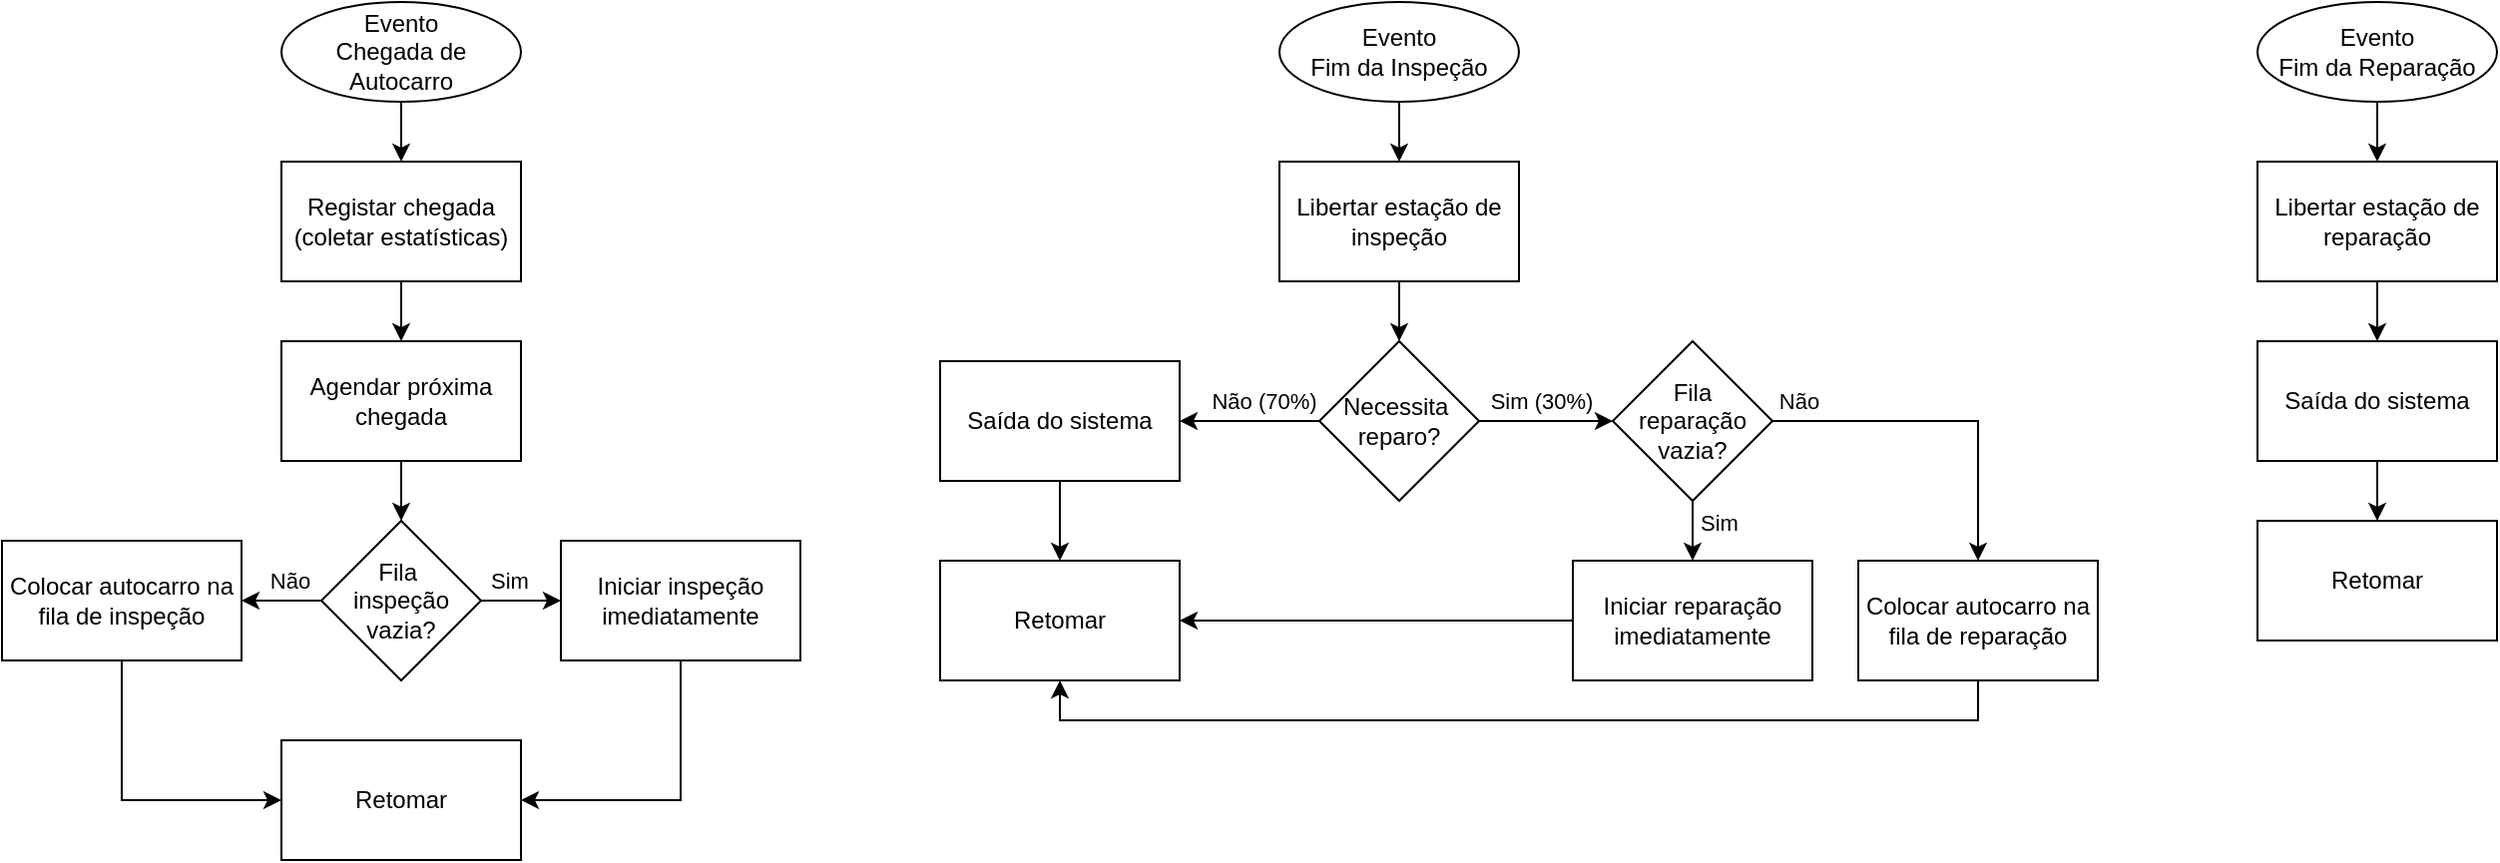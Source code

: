 <mxfile version="27.0.2">
  <diagram name="Fluxogramas" id="xQIqP9B8EkHaDndvP4lS">
    <mxGraphModel dx="2282" dy="1126" grid="1" gridSize="10" guides="1" tooltips="1" connect="1" arrows="1" fold="1" page="1" pageScale="1" pageWidth="827" pageHeight="1169" math="0" shadow="0">
      <root>
        <mxCell id="0" />
        <mxCell id="1" parent="0" />
        <mxCell id="2UPEshlx9W18VEsSvaUy-1" style="edgeStyle=orthogonalEdgeStyle;rounded=0;orthogonalLoop=1;jettySize=auto;html=1;exitX=0.5;exitY=1;exitDx=0;exitDy=0;entryX=0.5;entryY=0;entryDx=0;entryDy=0;" parent="1" source="2UPEshlx9W18VEsSvaUy-2" target="2UPEshlx9W18VEsSvaUy-4" edge="1">
          <mxGeometry relative="1" as="geometry" />
        </mxCell>
        <mxCell id="2UPEshlx9W18VEsSvaUy-2" value="Evento&lt;br&gt;Chegada de Autocarro" style="ellipse;whiteSpace=wrap;html=1;" parent="1" vertex="1">
          <mxGeometry x="-130" y="400" width="120" height="50" as="geometry" />
        </mxCell>
        <mxCell id="2UPEshlx9W18VEsSvaUy-3" style="edgeStyle=orthogonalEdgeStyle;rounded=0;orthogonalLoop=1;jettySize=auto;html=1;exitX=0.5;exitY=1;exitDx=0;exitDy=0;entryX=0.5;entryY=0;entryDx=0;entryDy=0;" parent="1" source="2UPEshlx9W18VEsSvaUy-4" target="2UPEshlx9W18VEsSvaUy-6" edge="1">
          <mxGeometry relative="1" as="geometry" />
        </mxCell>
        <mxCell id="2UPEshlx9W18VEsSvaUy-4" value="Registar chegada&lt;br&gt;(coletar estatísticas)" style="rounded=0;whiteSpace=wrap;html=1;" parent="1" vertex="1">
          <mxGeometry x="-130" y="480" width="120" height="60" as="geometry" />
        </mxCell>
        <mxCell id="2UPEshlx9W18VEsSvaUy-5" style="edgeStyle=orthogonalEdgeStyle;rounded=0;orthogonalLoop=1;jettySize=auto;html=1;exitX=0.5;exitY=1;exitDx=0;exitDy=0;entryX=0.5;entryY=0;entryDx=0;entryDy=0;" parent="1" source="2UPEshlx9W18VEsSvaUy-6" target="2UPEshlx9W18VEsSvaUy-16" edge="1">
          <mxGeometry relative="1" as="geometry" />
        </mxCell>
        <mxCell id="2UPEshlx9W18VEsSvaUy-6" value="Agendar próxima chegada" style="rounded=0;whiteSpace=wrap;html=1;" parent="1" vertex="1">
          <mxGeometry x="-130" y="570" width="120" height="60" as="geometry" />
        </mxCell>
        <mxCell id="2UPEshlx9W18VEsSvaUy-7" style="edgeStyle=orthogonalEdgeStyle;rounded=0;orthogonalLoop=1;jettySize=auto;html=1;exitX=0.5;exitY=1;exitDx=0;exitDy=0;entryX=1;entryY=0.5;entryDx=0;entryDy=0;" parent="1" source="2UPEshlx9W18VEsSvaUy-8" target="2UPEshlx9W18VEsSvaUy-11" edge="1">
          <mxGeometry relative="1" as="geometry" />
        </mxCell>
        <mxCell id="2UPEshlx9W18VEsSvaUy-8" value="Iniciar inspeção imediatamente" style="rounded=0;whiteSpace=wrap;html=1;" parent="1" vertex="1">
          <mxGeometry x="10" y="670" width="120" height="60" as="geometry" />
        </mxCell>
        <mxCell id="2UPEshlx9W18VEsSvaUy-9" style="edgeStyle=orthogonalEdgeStyle;rounded=0;orthogonalLoop=1;jettySize=auto;html=1;exitX=0.5;exitY=1;exitDx=0;exitDy=0;entryX=0;entryY=0.5;entryDx=0;entryDy=0;" parent="1" source="2UPEshlx9W18VEsSvaUy-10" target="2UPEshlx9W18VEsSvaUy-11" edge="1">
          <mxGeometry relative="1" as="geometry" />
        </mxCell>
        <mxCell id="2UPEshlx9W18VEsSvaUy-10" value="Colocar autocarro na fila de inspeção" style="rounded=0;whiteSpace=wrap;html=1;" parent="1" vertex="1">
          <mxGeometry x="-270" y="670" width="120" height="60" as="geometry" />
        </mxCell>
        <mxCell id="2UPEshlx9W18VEsSvaUy-11" value="Retomar" style="rounded=0;whiteSpace=wrap;html=1;" parent="1" vertex="1">
          <mxGeometry x="-130" y="770" width="120" height="60" as="geometry" />
        </mxCell>
        <mxCell id="2UPEshlx9W18VEsSvaUy-12" style="edgeStyle=orthogonalEdgeStyle;rounded=0;orthogonalLoop=1;jettySize=auto;html=1;exitX=0;exitY=0.5;exitDx=0;exitDy=0;entryX=1;entryY=0.5;entryDx=0;entryDy=0;" parent="1" source="2UPEshlx9W18VEsSvaUy-16" target="2UPEshlx9W18VEsSvaUy-10" edge="1">
          <mxGeometry relative="1" as="geometry" />
        </mxCell>
        <mxCell id="2UPEshlx9W18VEsSvaUy-13" value="Não" style="edgeLabel;html=1;align=center;verticalAlign=middle;resizable=0;points=[];" parent="2UPEshlx9W18VEsSvaUy-12" vertex="1" connectable="0">
          <mxGeometry x="-0.2" relative="1" as="geometry">
            <mxPoint y="-10" as="offset" />
          </mxGeometry>
        </mxCell>
        <mxCell id="2UPEshlx9W18VEsSvaUy-14" style="edgeStyle=orthogonalEdgeStyle;rounded=0;orthogonalLoop=1;jettySize=auto;html=1;exitX=1;exitY=0.5;exitDx=0;exitDy=0;entryX=0;entryY=0.5;entryDx=0;entryDy=0;" parent="1" source="2UPEshlx9W18VEsSvaUy-16" target="2UPEshlx9W18VEsSvaUy-8" edge="1">
          <mxGeometry relative="1" as="geometry" />
        </mxCell>
        <mxCell id="2UPEshlx9W18VEsSvaUy-15" value="Sim" style="edgeLabel;html=1;align=center;verticalAlign=middle;resizable=0;points=[];" parent="2UPEshlx9W18VEsSvaUy-14" vertex="1" connectable="0">
          <mxGeometry x="-0.3" relative="1" as="geometry">
            <mxPoint y="-10" as="offset" />
          </mxGeometry>
        </mxCell>
        <mxCell id="2UPEshlx9W18VEsSvaUy-16" value="Fila&amp;nbsp;&lt;div&gt;inspeção&lt;div&gt;vazia?&lt;/div&gt;&lt;/div&gt;" style="rhombus;whiteSpace=wrap;html=1;" parent="1" vertex="1">
          <mxGeometry x="-110" y="660" width="80" height="80" as="geometry" />
        </mxCell>
        <mxCell id="2UPEshlx9W18VEsSvaUy-17" style="edgeStyle=orthogonalEdgeStyle;rounded=0;orthogonalLoop=1;jettySize=auto;html=1;exitX=0.5;exitY=1;exitDx=0;exitDy=0;entryX=0.5;entryY=0;entryDx=0;entryDy=0;" parent="1" source="2UPEshlx9W18VEsSvaUy-18" target="2UPEshlx9W18VEsSvaUy-20" edge="1">
          <mxGeometry relative="1" as="geometry" />
        </mxCell>
        <mxCell id="2UPEshlx9W18VEsSvaUy-18" value="Evento&lt;br&gt;Fim da Inspeção" style="ellipse;whiteSpace=wrap;html=1;" parent="1" vertex="1">
          <mxGeometry x="370" y="400" width="120" height="50" as="geometry" />
        </mxCell>
        <mxCell id="2UPEshlx9W18VEsSvaUy-19" style="edgeStyle=orthogonalEdgeStyle;rounded=0;orthogonalLoop=1;jettySize=auto;html=1;exitX=0.5;exitY=1;exitDx=0;exitDy=0;entryX=0.5;entryY=0;entryDx=0;entryDy=0;" parent="1" source="2UPEshlx9W18VEsSvaUy-20" target="2UPEshlx9W18VEsSvaUy-28" edge="1">
          <mxGeometry relative="1" as="geometry">
            <mxPoint x="430" y="570" as="targetPoint" />
          </mxGeometry>
        </mxCell>
        <mxCell id="2UPEshlx9W18VEsSvaUy-20" value="Libertar estação de inspeção" style="rounded=0;whiteSpace=wrap;html=1;" parent="1" vertex="1">
          <mxGeometry x="370" y="480" width="120" height="60" as="geometry" />
        </mxCell>
        <mxCell id="2UPEshlx9W18VEsSvaUy-21" style="edgeStyle=orthogonalEdgeStyle;rounded=0;orthogonalLoop=1;jettySize=auto;html=1;exitX=0.5;exitY=1;exitDx=0;exitDy=0;entryX=0.5;entryY=0;entryDx=0;entryDy=0;" parent="1" source="2UPEshlx9W18VEsSvaUy-22" target="2UPEshlx9W18VEsSvaUy-23" edge="1">
          <mxGeometry relative="1" as="geometry" />
        </mxCell>
        <mxCell id="2UPEshlx9W18VEsSvaUy-22" value="Saída do sistema" style="rounded=0;whiteSpace=wrap;html=1;" parent="1" vertex="1">
          <mxGeometry x="200" y="580" width="120" height="60" as="geometry" />
        </mxCell>
        <mxCell id="2UPEshlx9W18VEsSvaUy-23" value="Retomar" style="rounded=0;whiteSpace=wrap;html=1;" parent="1" vertex="1">
          <mxGeometry x="200" y="680" width="120" height="60" as="geometry" />
        </mxCell>
        <mxCell id="2UPEshlx9W18VEsSvaUy-24" style="edgeStyle=orthogonalEdgeStyle;rounded=0;orthogonalLoop=1;jettySize=auto;html=1;exitX=0;exitY=0.5;exitDx=0;exitDy=0;entryX=1;entryY=0.5;entryDx=0;entryDy=0;" parent="1" source="2UPEshlx9W18VEsSvaUy-28" target="2UPEshlx9W18VEsSvaUy-22" edge="1">
          <mxGeometry relative="1" as="geometry" />
        </mxCell>
        <mxCell id="2UPEshlx9W18VEsSvaUy-25" value="Não (70%)" style="edgeLabel;html=1;align=center;verticalAlign=middle;resizable=0;points=[];" parent="2UPEshlx9W18VEsSvaUy-24" vertex="1" connectable="0">
          <mxGeometry x="-0.2" relative="1" as="geometry">
            <mxPoint y="-10" as="offset" />
          </mxGeometry>
        </mxCell>
        <mxCell id="2UPEshlx9W18VEsSvaUy-26" style="edgeStyle=orthogonalEdgeStyle;rounded=0;orthogonalLoop=1;jettySize=auto;html=1;exitX=1;exitY=0.5;exitDx=0;exitDy=0;entryX=0;entryY=0.5;entryDx=0;entryDy=0;" parent="1" source="2UPEshlx9W18VEsSvaUy-28" target="2UPEshlx9W18VEsSvaUy-37" edge="1">
          <mxGeometry relative="1" as="geometry">
            <mxPoint x="530" y="620" as="targetPoint" />
          </mxGeometry>
        </mxCell>
        <mxCell id="2UPEshlx9W18VEsSvaUy-27" value="Sim (30%)" style="edgeLabel;html=1;align=center;verticalAlign=middle;resizable=0;points=[];" parent="2UPEshlx9W18VEsSvaUy-26" vertex="1" connectable="0">
          <mxGeometry x="-0.3" relative="1" as="geometry">
            <mxPoint x="7" y="-10" as="offset" />
          </mxGeometry>
        </mxCell>
        <mxCell id="2UPEshlx9W18VEsSvaUy-28" value="Necessita&amp;nbsp;&lt;div&gt;reparo?&lt;/div&gt;" style="rhombus;whiteSpace=wrap;html=1;" parent="1" vertex="1">
          <mxGeometry x="390" y="570" width="80" height="80" as="geometry" />
        </mxCell>
        <mxCell id="2UPEshlx9W18VEsSvaUy-29" style="edgeStyle=orthogonalEdgeStyle;rounded=0;orthogonalLoop=1;jettySize=auto;html=1;exitX=0;exitY=0.5;exitDx=0;exitDy=0;entryX=1;entryY=0.5;entryDx=0;entryDy=0;" parent="1" source="2UPEshlx9W18VEsSvaUy-30" target="2UPEshlx9W18VEsSvaUy-23" edge="1">
          <mxGeometry relative="1" as="geometry" />
        </mxCell>
        <mxCell id="2UPEshlx9W18VEsSvaUy-30" value="Iniciar reparação imediatamente" style="rounded=0;whiteSpace=wrap;html=1;" parent="1" vertex="1">
          <mxGeometry x="517" y="680" width="120" height="60" as="geometry" />
        </mxCell>
        <mxCell id="2UPEshlx9W18VEsSvaUy-31" style="edgeStyle=orthogonalEdgeStyle;rounded=0;orthogonalLoop=1;jettySize=auto;html=1;exitX=0.5;exitY=1;exitDx=0;exitDy=0;entryX=0.5;entryY=1;entryDx=0;entryDy=0;" parent="1" source="2UPEshlx9W18VEsSvaUy-32" target="2UPEshlx9W18VEsSvaUy-23" edge="1">
          <mxGeometry relative="1" as="geometry" />
        </mxCell>
        <mxCell id="2UPEshlx9W18VEsSvaUy-32" value="Colocar autocarro na fila de reparação" style="rounded=0;whiteSpace=wrap;html=1;" parent="1" vertex="1">
          <mxGeometry x="660" y="680" width="120" height="60" as="geometry" />
        </mxCell>
        <mxCell id="2UPEshlx9W18VEsSvaUy-33" style="edgeStyle=orthogonalEdgeStyle;rounded=0;orthogonalLoop=1;jettySize=auto;html=1;exitX=1;exitY=0.5;exitDx=0;exitDy=0;entryX=0.5;entryY=0;entryDx=0;entryDy=0;" parent="1" source="2UPEshlx9W18VEsSvaUy-37" target="2UPEshlx9W18VEsSvaUy-32" edge="1">
          <mxGeometry relative="1" as="geometry">
            <Array as="points">
              <mxPoint x="720" y="610" />
            </Array>
          </mxGeometry>
        </mxCell>
        <mxCell id="2UPEshlx9W18VEsSvaUy-34" value="Não" style="edgeLabel;html=1;align=center;verticalAlign=middle;resizable=0;points=[];" parent="2UPEshlx9W18VEsSvaUy-33" vertex="1" connectable="0">
          <mxGeometry x="-0.2" relative="1" as="geometry">
            <mxPoint x="-56" y="-10" as="offset" />
          </mxGeometry>
        </mxCell>
        <mxCell id="2UPEshlx9W18VEsSvaUy-35" style="edgeStyle=orthogonalEdgeStyle;rounded=0;orthogonalLoop=1;jettySize=auto;html=1;exitX=0.5;exitY=1;exitDx=0;exitDy=0;entryX=0.5;entryY=0;entryDx=0;entryDy=0;" parent="1" source="2UPEshlx9W18VEsSvaUy-37" target="2UPEshlx9W18VEsSvaUy-30" edge="1">
          <mxGeometry relative="1" as="geometry" />
        </mxCell>
        <mxCell id="2UPEshlx9W18VEsSvaUy-36" value="Sim" style="edgeLabel;html=1;align=center;verticalAlign=middle;resizable=0;points=[];" parent="2UPEshlx9W18VEsSvaUy-35" vertex="1" connectable="0">
          <mxGeometry x="-0.3" relative="1" as="geometry">
            <mxPoint x="13" as="offset" />
          </mxGeometry>
        </mxCell>
        <mxCell id="2UPEshlx9W18VEsSvaUy-37" value="Fila&lt;div&gt;reparação&lt;/div&gt;&lt;div&gt;vazia?&lt;/div&gt;" style="rhombus;whiteSpace=wrap;html=1;" parent="1" vertex="1">
          <mxGeometry x="537" y="570" width="80" height="80" as="geometry" />
        </mxCell>
        <mxCell id="2UPEshlx9W18VEsSvaUy-38" style="edgeStyle=orthogonalEdgeStyle;rounded=0;orthogonalLoop=1;jettySize=auto;html=1;exitX=0.5;exitY=1;exitDx=0;exitDy=0;entryX=0.5;entryY=0;entryDx=0;entryDy=0;" parent="1" source="2UPEshlx9W18VEsSvaUy-39" target="2UPEshlx9W18VEsSvaUy-41" edge="1">
          <mxGeometry relative="1" as="geometry" />
        </mxCell>
        <mxCell id="2UPEshlx9W18VEsSvaUy-39" value="&lt;div&gt;Evento&lt;/div&gt;&lt;div&gt;Fim da Reparação&lt;/div&gt;" style="ellipse;whiteSpace=wrap;html=1;" parent="1" vertex="1">
          <mxGeometry x="860" y="400" width="120" height="50" as="geometry" />
        </mxCell>
        <mxCell id="nL295JHVEjOsVsGAnOce-2" style="edgeStyle=orthogonalEdgeStyle;rounded=0;orthogonalLoop=1;jettySize=auto;html=1;exitX=0.5;exitY=1;exitDx=0;exitDy=0;entryX=0.5;entryY=0;entryDx=0;entryDy=0;" edge="1" parent="1" source="2UPEshlx9W18VEsSvaUy-41" target="nL295JHVEjOsVsGAnOce-1">
          <mxGeometry relative="1" as="geometry" />
        </mxCell>
        <mxCell id="2UPEshlx9W18VEsSvaUy-41" value="Libertar estação de reparação" style="rounded=0;whiteSpace=wrap;html=1;" parent="1" vertex="1">
          <mxGeometry x="860" y="480" width="120" height="60" as="geometry" />
        </mxCell>
        <mxCell id="2UPEshlx9W18VEsSvaUy-42" value="Retomar" style="rounded=0;whiteSpace=wrap;html=1;" parent="1" vertex="1">
          <mxGeometry x="860" y="660" width="120" height="60" as="geometry" />
        </mxCell>
        <mxCell id="nL295JHVEjOsVsGAnOce-3" style="edgeStyle=orthogonalEdgeStyle;rounded=0;orthogonalLoop=1;jettySize=auto;html=1;exitX=0.5;exitY=1;exitDx=0;exitDy=0;entryX=0.5;entryY=0;entryDx=0;entryDy=0;" edge="1" parent="1" source="nL295JHVEjOsVsGAnOce-1" target="2UPEshlx9W18VEsSvaUy-42">
          <mxGeometry relative="1" as="geometry" />
        </mxCell>
        <mxCell id="nL295JHVEjOsVsGAnOce-1" value="Saída do sistema" style="rounded=0;whiteSpace=wrap;html=1;" vertex="1" parent="1">
          <mxGeometry x="860" y="570" width="120" height="60" as="geometry" />
        </mxCell>
      </root>
    </mxGraphModel>
  </diagram>
</mxfile>
